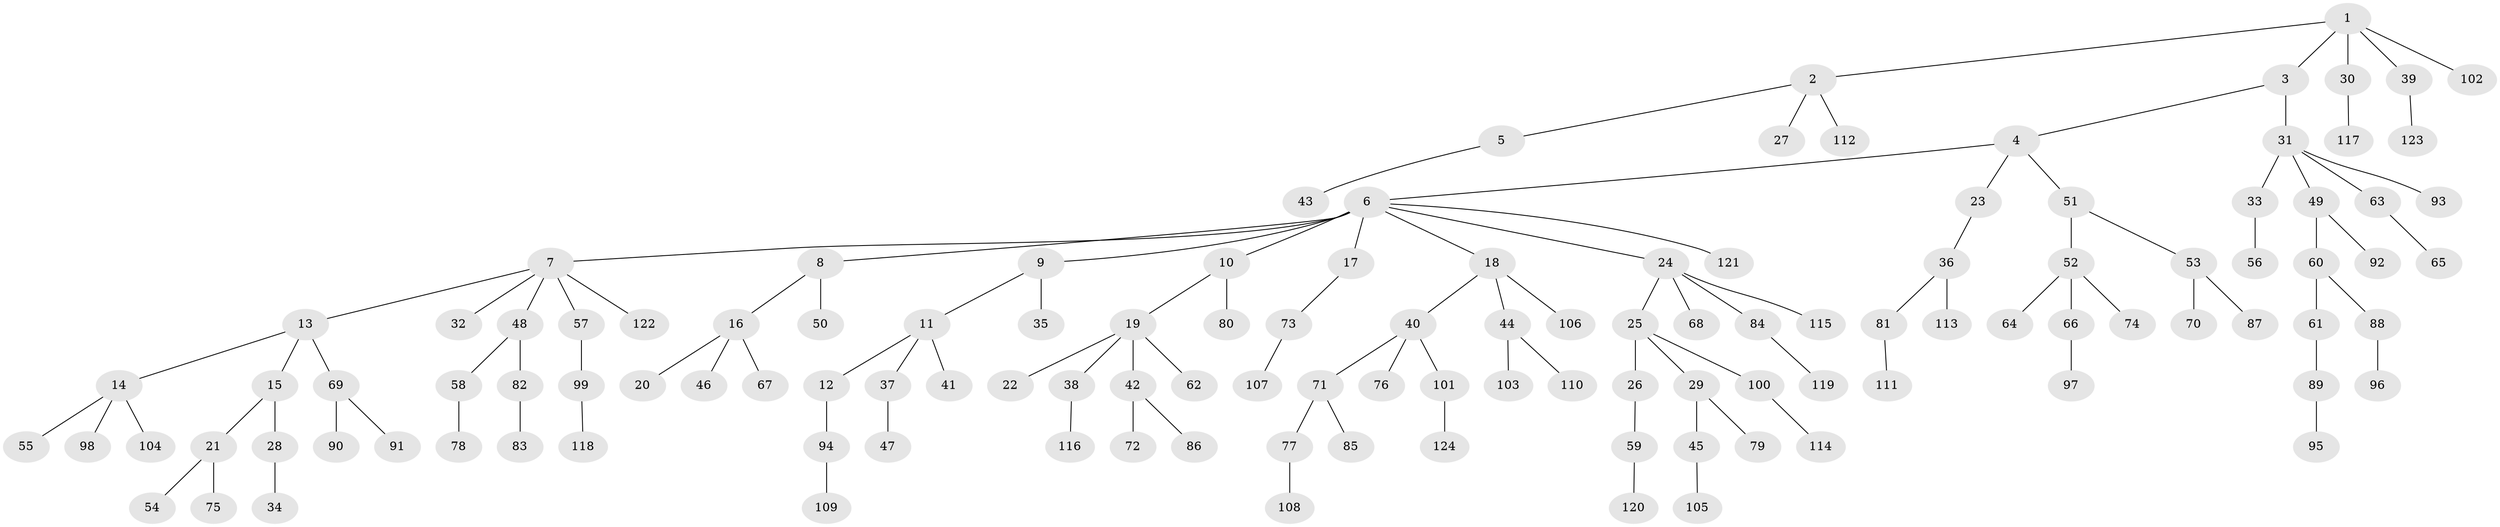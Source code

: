 // Generated by graph-tools (version 1.1) at 2025/15/03/09/25 04:15:31]
// undirected, 124 vertices, 123 edges
graph export_dot {
graph [start="1"]
  node [color=gray90,style=filled];
  1;
  2;
  3;
  4;
  5;
  6;
  7;
  8;
  9;
  10;
  11;
  12;
  13;
  14;
  15;
  16;
  17;
  18;
  19;
  20;
  21;
  22;
  23;
  24;
  25;
  26;
  27;
  28;
  29;
  30;
  31;
  32;
  33;
  34;
  35;
  36;
  37;
  38;
  39;
  40;
  41;
  42;
  43;
  44;
  45;
  46;
  47;
  48;
  49;
  50;
  51;
  52;
  53;
  54;
  55;
  56;
  57;
  58;
  59;
  60;
  61;
  62;
  63;
  64;
  65;
  66;
  67;
  68;
  69;
  70;
  71;
  72;
  73;
  74;
  75;
  76;
  77;
  78;
  79;
  80;
  81;
  82;
  83;
  84;
  85;
  86;
  87;
  88;
  89;
  90;
  91;
  92;
  93;
  94;
  95;
  96;
  97;
  98;
  99;
  100;
  101;
  102;
  103;
  104;
  105;
  106;
  107;
  108;
  109;
  110;
  111;
  112;
  113;
  114;
  115;
  116;
  117;
  118;
  119;
  120;
  121;
  122;
  123;
  124;
  1 -- 2;
  1 -- 3;
  1 -- 30;
  1 -- 39;
  1 -- 102;
  2 -- 5;
  2 -- 27;
  2 -- 112;
  3 -- 4;
  3 -- 31;
  4 -- 6;
  4 -- 23;
  4 -- 51;
  5 -- 43;
  6 -- 7;
  6 -- 8;
  6 -- 9;
  6 -- 10;
  6 -- 17;
  6 -- 18;
  6 -- 24;
  6 -- 121;
  7 -- 13;
  7 -- 32;
  7 -- 48;
  7 -- 57;
  7 -- 122;
  8 -- 16;
  8 -- 50;
  9 -- 11;
  9 -- 35;
  10 -- 19;
  10 -- 80;
  11 -- 12;
  11 -- 37;
  11 -- 41;
  12 -- 94;
  13 -- 14;
  13 -- 15;
  13 -- 69;
  14 -- 55;
  14 -- 98;
  14 -- 104;
  15 -- 21;
  15 -- 28;
  16 -- 20;
  16 -- 46;
  16 -- 67;
  17 -- 73;
  18 -- 40;
  18 -- 44;
  18 -- 106;
  19 -- 22;
  19 -- 38;
  19 -- 42;
  19 -- 62;
  21 -- 54;
  21 -- 75;
  23 -- 36;
  24 -- 25;
  24 -- 68;
  24 -- 84;
  24 -- 115;
  25 -- 26;
  25 -- 29;
  25 -- 100;
  26 -- 59;
  28 -- 34;
  29 -- 45;
  29 -- 79;
  30 -- 117;
  31 -- 33;
  31 -- 49;
  31 -- 63;
  31 -- 93;
  33 -- 56;
  36 -- 81;
  36 -- 113;
  37 -- 47;
  38 -- 116;
  39 -- 123;
  40 -- 71;
  40 -- 76;
  40 -- 101;
  42 -- 72;
  42 -- 86;
  44 -- 103;
  44 -- 110;
  45 -- 105;
  48 -- 58;
  48 -- 82;
  49 -- 60;
  49 -- 92;
  51 -- 52;
  51 -- 53;
  52 -- 64;
  52 -- 66;
  52 -- 74;
  53 -- 70;
  53 -- 87;
  57 -- 99;
  58 -- 78;
  59 -- 120;
  60 -- 61;
  60 -- 88;
  61 -- 89;
  63 -- 65;
  66 -- 97;
  69 -- 90;
  69 -- 91;
  71 -- 77;
  71 -- 85;
  73 -- 107;
  77 -- 108;
  81 -- 111;
  82 -- 83;
  84 -- 119;
  88 -- 96;
  89 -- 95;
  94 -- 109;
  99 -- 118;
  100 -- 114;
  101 -- 124;
}
